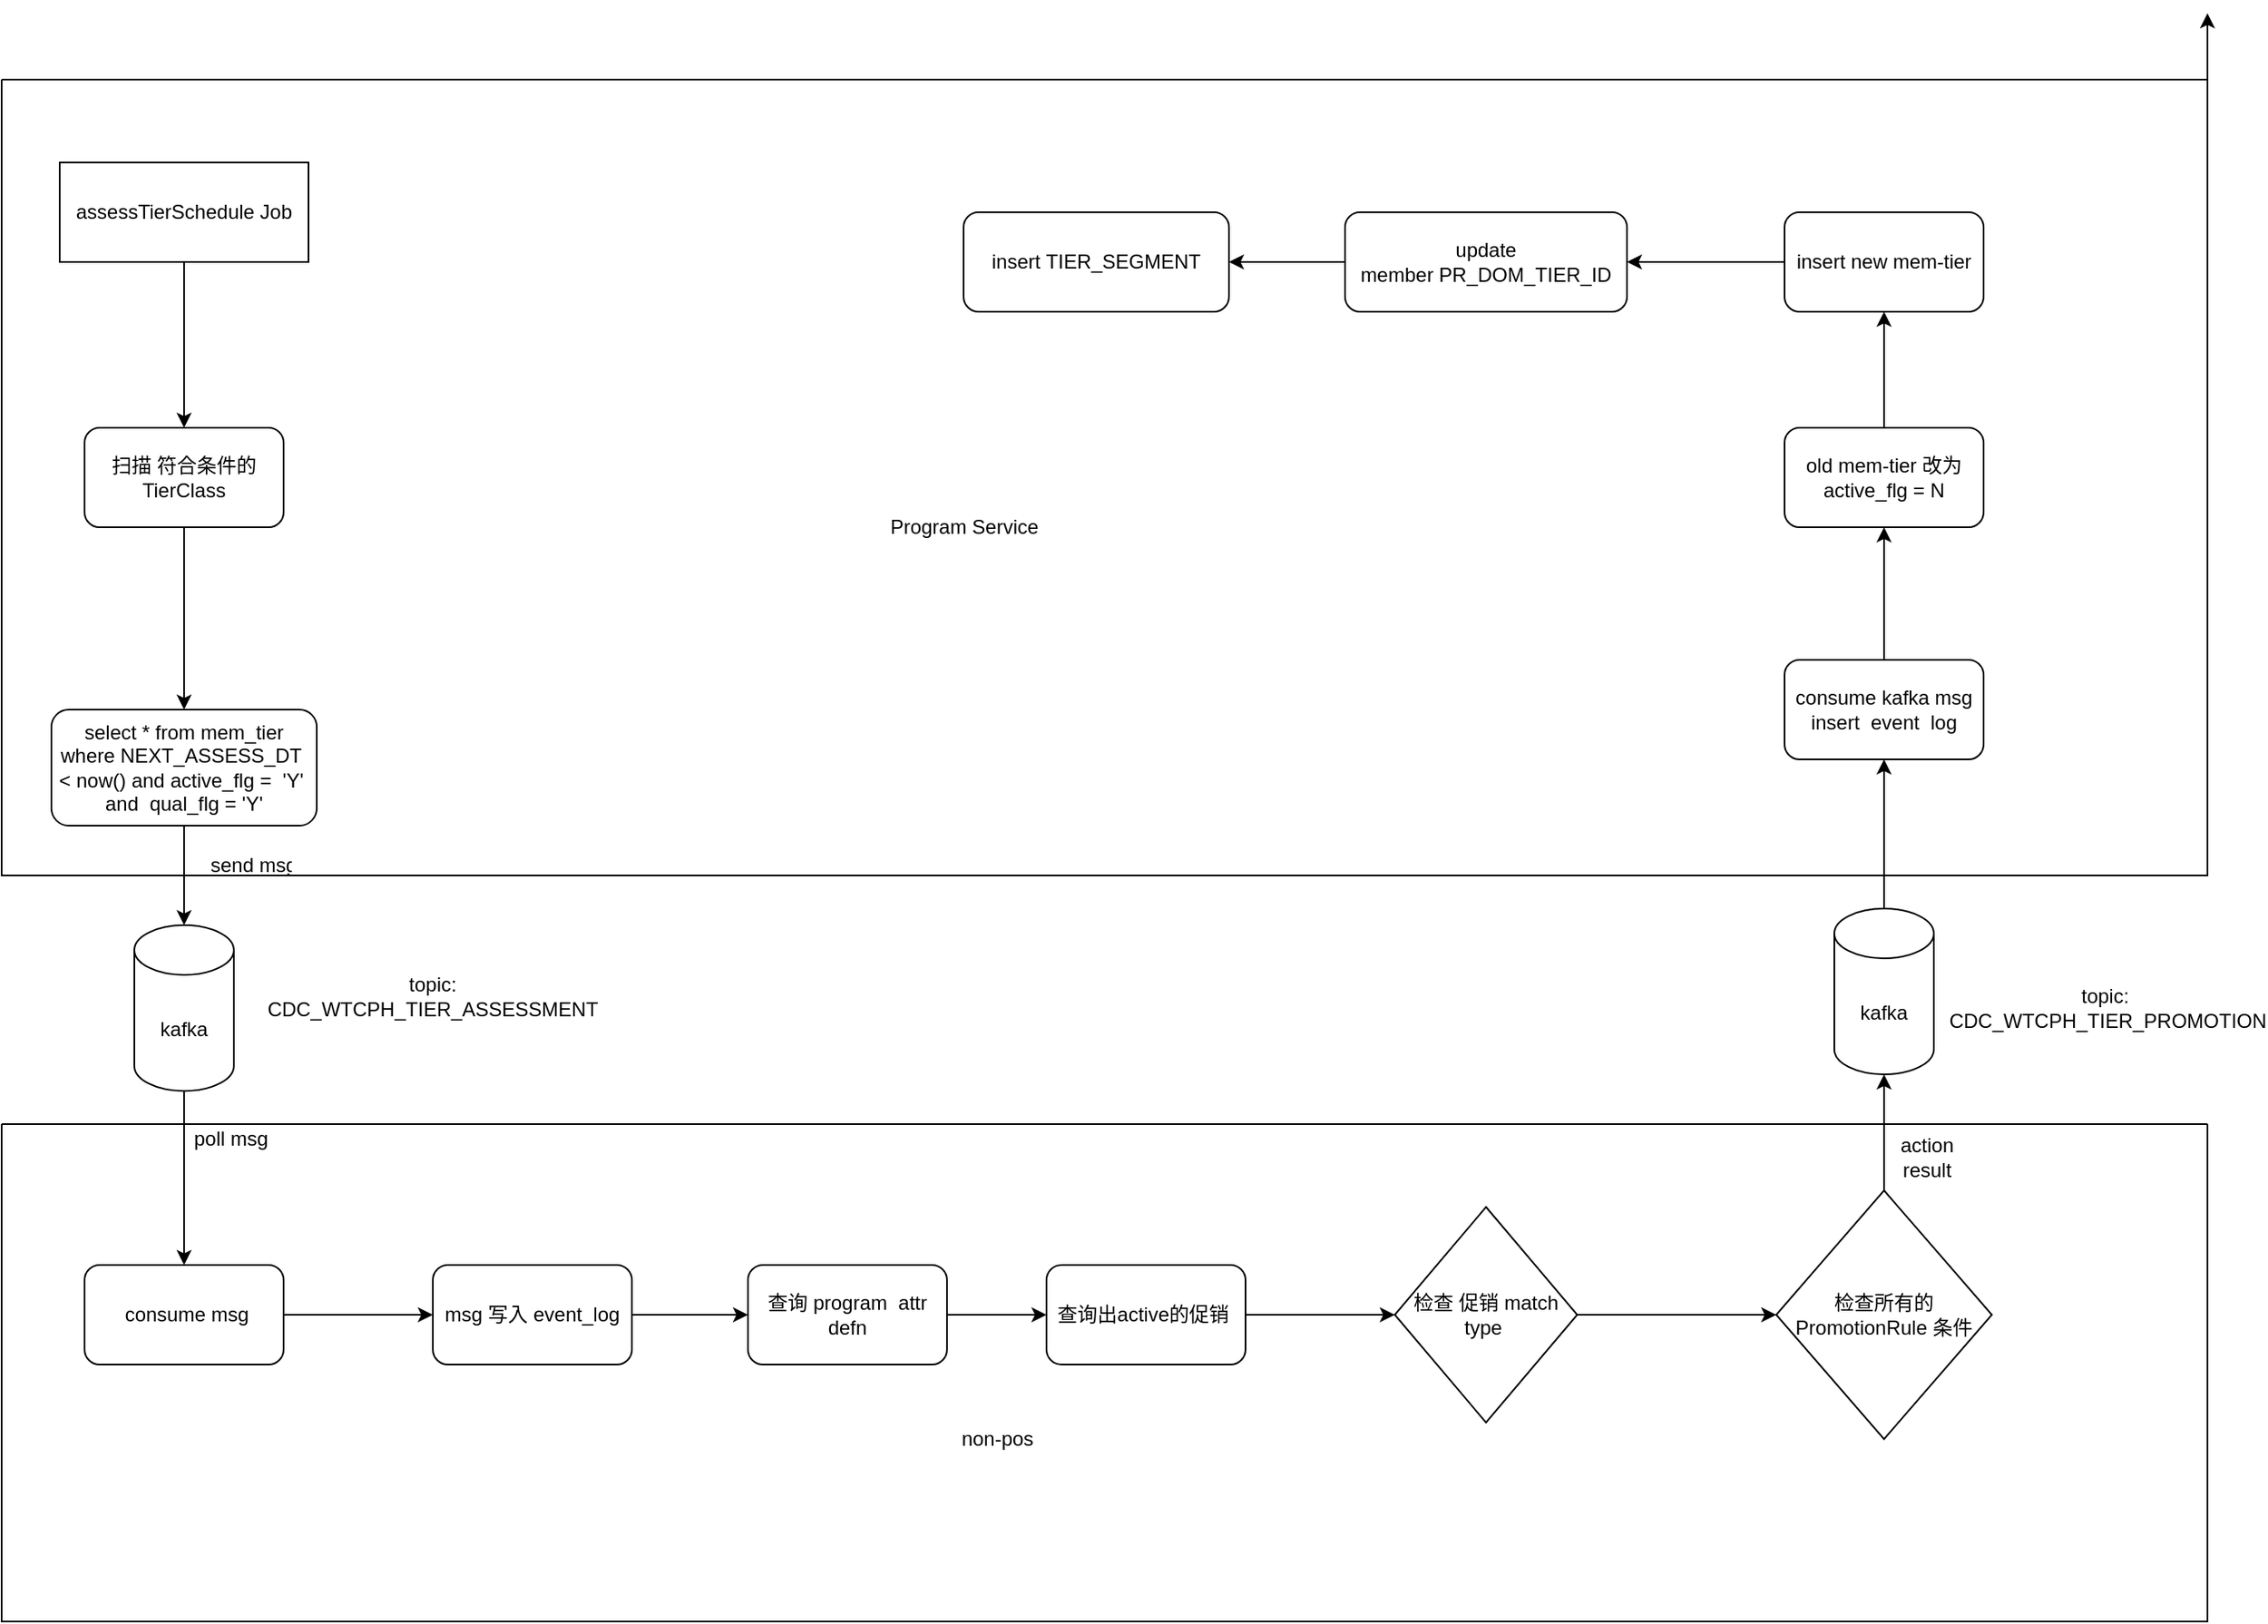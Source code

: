 <mxfile version="15.0.2" type="github"><diagram id="C5RBs43oDa-KdzZeNtuy" name="Page-1"><mxGraphModel dx="1619" dy="2074" grid="1" gridSize="10" guides="1" tooltips="1" connect="1" arrows="1" fold="1" page="1" pageScale="1" pageWidth="827" pageHeight="1169" math="0" shadow="0"><root><mxCell id="WIyWlLk6GJQsqaUBKTNV-0"/><mxCell id="WIyWlLk6GJQsqaUBKTNV-1" parent="WIyWlLk6GJQsqaUBKTNV-0"/><mxCell id="BaY0gyDMzciejpsv58w8-12" style="edgeStyle=orthogonalEdgeStyle;rounded=0;orthogonalLoop=1;jettySize=auto;html=1;entryX=0.5;entryY=0;entryDx=0;entryDy=0;" edge="1" parent="WIyWlLk6GJQsqaUBKTNV-1" source="BaY0gyDMzciejpsv58w8-3" target="BaY0gyDMzciejpsv58w8-4"><mxGeometry relative="1" as="geometry"/></mxCell><mxCell id="BaY0gyDMzciejpsv58w8-11" style="edgeStyle=orthogonalEdgeStyle;rounded=0;orthogonalLoop=1;jettySize=auto;html=1;" edge="1" parent="WIyWlLk6GJQsqaUBKTNV-1" source="BaY0gyDMzciejpsv58w8-4" target="BaY0gyDMzciejpsv58w8-5"><mxGeometry relative="1" as="geometry"/></mxCell><mxCell id="BaY0gyDMzciejpsv58w8-4" value="select * from mem_tier where&amp;nbsp;NEXT_ASSESS_DT&amp;nbsp; &amp;lt; now() and active_flg =&amp;nbsp; 'Y'&amp;nbsp; and&amp;nbsp; qual_flg = 'Y'" style="rounded=1;whiteSpace=wrap;html=1;" vertex="1" parent="WIyWlLk6GJQsqaUBKTNV-1"><mxGeometry x="110" y="340" width="160" height="70" as="geometry"/></mxCell><mxCell id="BaY0gyDMzciejpsv58w8-14" style="edgeStyle=orthogonalEdgeStyle;rounded=0;orthogonalLoop=1;jettySize=auto;html=1;" edge="1" parent="WIyWlLk6GJQsqaUBKTNV-1" source="BaY0gyDMzciejpsv58w8-5" target="BaY0gyDMzciejpsv58w8-13"><mxGeometry relative="1" as="geometry"/></mxCell><mxCell id="BaY0gyDMzciejpsv58w8-5" value="kafka" style="shape=cylinder3;whiteSpace=wrap;html=1;boundedLbl=1;backgroundOutline=1;size=15;" vertex="1" parent="WIyWlLk6GJQsqaUBKTNV-1"><mxGeometry x="160" y="470" width="60" height="100" as="geometry"/></mxCell><mxCell id="BaY0gyDMzciejpsv58w8-6" value="topic: CDC_WTCPH_TIER_ASSESSMENT" style="text;html=1;strokeColor=none;align=center;verticalAlign=bottom;whiteSpace=wrap;rounded=0;" vertex="1" parent="WIyWlLk6GJQsqaUBKTNV-1"><mxGeometry x="320" y="510" width="40" height="20" as="geometry"/></mxCell><mxCell id="BaY0gyDMzciejpsv58w8-18" style="edgeStyle=orthogonalEdgeStyle;rounded=0;orthogonalLoop=1;jettySize=auto;html=1;entryX=0;entryY=0.5;entryDx=0;entryDy=0;" edge="1" parent="WIyWlLk6GJQsqaUBKTNV-1" source="BaY0gyDMzciejpsv58w8-13" target="BaY0gyDMzciejpsv58w8-17"><mxGeometry relative="1" as="geometry"/></mxCell><mxCell id="BaY0gyDMzciejpsv58w8-13" value="&amp;nbsp;consume msg" style="rounded=1;whiteSpace=wrap;html=1;fillColor=none;align=center;verticalAlign=middle;" vertex="1" parent="WIyWlLk6GJQsqaUBKTNV-1"><mxGeometry x="130" y="675" width="120" height="60" as="geometry"/></mxCell><mxCell id="BaY0gyDMzciejpsv58w8-15" value="poll msg" style="text;strokeColor=none;fillColor=none;align=left;verticalAlign=top;spacingLeft=4;spacingRight=4;overflow=hidden;rotatable=0;points=[[0,0.5],[1,0.5]];portConstraint=eastwest;" vertex="1" parent="WIyWlLk6GJQsqaUBKTNV-1"><mxGeometry x="190" y="585" width="60" height="26" as="geometry"/></mxCell><mxCell id="BaY0gyDMzciejpsv58w8-16" value="send msg" style="text;strokeColor=none;fillColor=none;align=left;verticalAlign=top;spacingLeft=4;spacingRight=4;overflow=hidden;rotatable=0;points=[[0,0.5],[1,0.5]];portConstraint=eastwest;" vertex="1" parent="WIyWlLk6GJQsqaUBKTNV-1"><mxGeometry x="200" y="420" width="60" height="26" as="geometry"/></mxCell><mxCell id="BaY0gyDMzciejpsv58w8-26" style="edgeStyle=orthogonalEdgeStyle;rounded=0;orthogonalLoop=1;jettySize=auto;html=1;entryX=0;entryY=0.5;entryDx=0;entryDy=0;" edge="1" parent="WIyWlLk6GJQsqaUBKTNV-1" source="BaY0gyDMzciejpsv58w8-17" target="BaY0gyDMzciejpsv58w8-22"><mxGeometry relative="1" as="geometry"/></mxCell><mxCell id="BaY0gyDMzciejpsv58w8-17" value="msg 写入 event_log" style="rounded=1;whiteSpace=wrap;html=1;fillColor=none;align=center;verticalAlign=middle;" vertex="1" parent="WIyWlLk6GJQsqaUBKTNV-1"><mxGeometry x="340" y="675" width="120" height="60" as="geometry"/></mxCell><mxCell id="BaY0gyDMzciejpsv58w8-48" style="edgeStyle=orthogonalEdgeStyle;rounded=0;orthogonalLoop=1;jettySize=auto;html=1;exitX=1;exitY=0;exitDx=0;exitDy=0;" edge="1" parent="WIyWlLk6GJQsqaUBKTNV-1" source="BaY0gyDMzciejpsv58w8-19"><mxGeometry relative="1" as="geometry"><mxPoint x="1410" y="-80" as="targetPoint"/></mxGeometry></mxCell><mxCell id="BaY0gyDMzciejpsv58w8-19" value="" style="swimlane;startSize=0;fillColor=none;align=center;verticalAlign=middle;" vertex="1" parent="WIyWlLk6GJQsqaUBKTNV-1"><mxGeometry x="80" y="-40" width="1330" height="480" as="geometry"/></mxCell><mxCell id="BaY0gyDMzciejpsv58w8-0" value="assessTierSchedule&amp;nbsp;Job" style="rounded=0;whiteSpace=wrap;html=1;" vertex="1" parent="BaY0gyDMzciejpsv58w8-19"><mxGeometry x="35" y="50" width="150" height="60" as="geometry"/></mxCell><mxCell id="BaY0gyDMzciejpsv58w8-20" value="Program Service" style="text;html=1;align=center;verticalAlign=middle;resizable=0;points=[];autosize=1;strokeColor=none;" vertex="1" parent="BaY0gyDMzciejpsv58w8-19"><mxGeometry x="530" y="260" width="100" height="20" as="geometry"/></mxCell><mxCell id="BaY0gyDMzciejpsv58w8-51" style="edgeStyle=orthogonalEdgeStyle;rounded=0;orthogonalLoop=1;jettySize=auto;html=1;" edge="1" parent="BaY0gyDMzciejpsv58w8-19" source="BaY0gyDMzciejpsv58w8-40" target="BaY0gyDMzciejpsv58w8-41"><mxGeometry relative="1" as="geometry"/></mxCell><mxCell id="BaY0gyDMzciejpsv58w8-40" value="consume kafka msg&lt;br&gt;insert&amp;nbsp; event&amp;nbsp; log" style="rounded=1;whiteSpace=wrap;html=1;fillColor=none;align=center;verticalAlign=middle;" vertex="1" parent="BaY0gyDMzciejpsv58w8-19"><mxGeometry x="1075" y="350" width="120" height="60" as="geometry"/></mxCell><mxCell id="BaY0gyDMzciejpsv58w8-52" style="edgeStyle=orthogonalEdgeStyle;rounded=0;orthogonalLoop=1;jettySize=auto;html=1;" edge="1" parent="BaY0gyDMzciejpsv58w8-19" source="BaY0gyDMzciejpsv58w8-41" target="BaY0gyDMzciejpsv58w8-44"><mxGeometry relative="1" as="geometry"/></mxCell><mxCell id="BaY0gyDMzciejpsv58w8-41" value="old mem-tier 改为 active_flg = N" style="rounded=1;whiteSpace=wrap;html=1;fillColor=none;align=center;verticalAlign=middle;" vertex="1" parent="BaY0gyDMzciejpsv58w8-19"><mxGeometry x="1075" y="210" width="120" height="60" as="geometry"/></mxCell><mxCell id="BaY0gyDMzciejpsv58w8-53" style="edgeStyle=orthogonalEdgeStyle;rounded=0;orthogonalLoop=1;jettySize=auto;html=1;entryX=1;entryY=0.5;entryDx=0;entryDy=0;" edge="1" parent="BaY0gyDMzciejpsv58w8-19" source="BaY0gyDMzciejpsv58w8-44" target="BaY0gyDMzciejpsv58w8-46"><mxGeometry relative="1" as="geometry"/></mxCell><mxCell id="BaY0gyDMzciejpsv58w8-44" value="insert new mem-tier" style="rounded=1;whiteSpace=wrap;html=1;fillColor=none;align=center;verticalAlign=middle;" vertex="1" parent="BaY0gyDMzciejpsv58w8-19"><mxGeometry x="1075" y="80" width="120" height="60" as="geometry"/></mxCell><mxCell id="BaY0gyDMzciejpsv58w8-54" style="edgeStyle=orthogonalEdgeStyle;rounded=0;orthogonalLoop=1;jettySize=auto;html=1;entryX=1;entryY=0.5;entryDx=0;entryDy=0;" edge="1" parent="BaY0gyDMzciejpsv58w8-19" source="BaY0gyDMzciejpsv58w8-46" target="BaY0gyDMzciejpsv58w8-45"><mxGeometry relative="1" as="geometry"/></mxCell><mxCell id="BaY0gyDMzciejpsv58w8-46" value="update member&amp;nbsp;PR_DOM_TIER_ID" style="rounded=1;whiteSpace=wrap;html=1;fillColor=none;align=center;verticalAlign=middle;" vertex="1" parent="BaY0gyDMzciejpsv58w8-19"><mxGeometry x="810" y="80" width="170" height="60" as="geometry"/></mxCell><mxCell id="BaY0gyDMzciejpsv58w8-3" value="扫描 符合条件的TierClass" style="rounded=1;whiteSpace=wrap;html=1;" vertex="1" parent="BaY0gyDMzciejpsv58w8-19"><mxGeometry x="50" y="210" width="120" height="60" as="geometry"/></mxCell><mxCell id="BaY0gyDMzciejpsv58w8-8" style="edgeStyle=orthogonalEdgeStyle;rounded=0;orthogonalLoop=1;jettySize=auto;html=1;entryX=0.5;entryY=0;entryDx=0;entryDy=0;" edge="1" parent="BaY0gyDMzciejpsv58w8-19" source="BaY0gyDMzciejpsv58w8-0" target="BaY0gyDMzciejpsv58w8-3"><mxGeometry relative="1" as="geometry"/></mxCell><mxCell id="BaY0gyDMzciejpsv58w8-45" value="insert&amp;nbsp;TIER_SEGMENT" style="rounded=1;whiteSpace=wrap;html=1;fillColor=none;align=center;verticalAlign=middle;" vertex="1" parent="BaY0gyDMzciejpsv58w8-19"><mxGeometry x="580" y="80" width="160" height="60" as="geometry"/></mxCell><mxCell id="BaY0gyDMzciejpsv58w8-21" value="" style="swimlane;startSize=0;fillColor=none;align=center;verticalAlign=middle;" vertex="1" parent="WIyWlLk6GJQsqaUBKTNV-1"><mxGeometry x="80" y="590" width="1330" height="300" as="geometry"/></mxCell><mxCell id="BaY0gyDMzciejpsv58w8-27" style="edgeStyle=orthogonalEdgeStyle;rounded=0;orthogonalLoop=1;jettySize=auto;html=1;" edge="1" parent="BaY0gyDMzciejpsv58w8-21" source="BaY0gyDMzciejpsv58w8-22" target="BaY0gyDMzciejpsv58w8-23"><mxGeometry relative="1" as="geometry"/></mxCell><mxCell id="BaY0gyDMzciejpsv58w8-22" value="查询 program&amp;nbsp; attr defn" style="rounded=1;whiteSpace=wrap;html=1;fillColor=none;align=center;verticalAlign=middle;" vertex="1" parent="BaY0gyDMzciejpsv58w8-21"><mxGeometry x="450" y="85" width="120" height="60" as="geometry"/></mxCell><mxCell id="BaY0gyDMzciejpsv58w8-35" style="edgeStyle=orthogonalEdgeStyle;rounded=0;orthogonalLoop=1;jettySize=auto;html=1;" edge="1" parent="BaY0gyDMzciejpsv58w8-21" source="BaY0gyDMzciejpsv58w8-23" target="BaY0gyDMzciejpsv58w8-33"><mxGeometry relative="1" as="geometry"/></mxCell><mxCell id="BaY0gyDMzciejpsv58w8-23" value="查询出active的促销&amp;nbsp;" style="rounded=1;whiteSpace=wrap;html=1;fillColor=none;align=center;verticalAlign=middle;" vertex="1" parent="BaY0gyDMzciejpsv58w8-21"><mxGeometry x="630" y="85" width="120" height="60" as="geometry"/></mxCell><mxCell id="BaY0gyDMzciejpsv58w8-32" value="&lt;span&gt;检查所有的PromotionRule 条件&lt;/span&gt;" style="rhombus;whiteSpace=wrap;html=1;fillColor=none;align=center;verticalAlign=middle;" vertex="1" parent="BaY0gyDMzciejpsv58w8-21"><mxGeometry x="1070" y="40" width="130" height="150" as="geometry"/></mxCell><mxCell id="BaY0gyDMzciejpsv58w8-38" style="edgeStyle=orthogonalEdgeStyle;rounded=0;orthogonalLoop=1;jettySize=auto;html=1;entryX=0;entryY=0.5;entryDx=0;entryDy=0;" edge="1" parent="BaY0gyDMzciejpsv58w8-21" source="BaY0gyDMzciejpsv58w8-33" target="BaY0gyDMzciejpsv58w8-32"><mxGeometry relative="1" as="geometry"/></mxCell><mxCell id="BaY0gyDMzciejpsv58w8-33" value="&lt;span&gt;检查 促销&amp;nbsp;match type&amp;nbsp;&lt;/span&gt;" style="rhombus;whiteSpace=wrap;html=1;fillColor=none;align=center;verticalAlign=middle;" vertex="1" parent="BaY0gyDMzciejpsv58w8-21"><mxGeometry x="840" y="50" width="110" height="130" as="geometry"/></mxCell><mxCell id="BaY0gyDMzciejpsv58w8-30" value="non-pos" style="text;html=1;align=center;verticalAlign=middle;resizable=0;points=[];autosize=1;strokeColor=none;" vertex="1" parent="BaY0gyDMzciejpsv58w8-21"><mxGeometry x="570" y="180" width="60" height="20" as="geometry"/></mxCell><mxCell id="BaY0gyDMzciejpsv58w8-43" value="action result" style="text;html=1;strokeColor=none;fillColor=none;align=center;verticalAlign=middle;whiteSpace=wrap;rounded=0;" vertex="1" parent="BaY0gyDMzciejpsv58w8-21"><mxGeometry x="1141" y="10" width="40" height="20" as="geometry"/></mxCell><mxCell id="BaY0gyDMzciejpsv58w8-50" style="edgeStyle=orthogonalEdgeStyle;rounded=0;orthogonalLoop=1;jettySize=auto;html=1;entryX=0.5;entryY=1;entryDx=0;entryDy=0;" edge="1" parent="WIyWlLk6GJQsqaUBKTNV-1" source="BaY0gyDMzciejpsv58w8-36" target="BaY0gyDMzciejpsv58w8-40"><mxGeometry relative="1" as="geometry"/></mxCell><mxCell id="BaY0gyDMzciejpsv58w8-36" value="kafka" style="shape=cylinder3;whiteSpace=wrap;html=1;boundedLbl=1;backgroundOutline=1;size=15;" vertex="1" parent="WIyWlLk6GJQsqaUBKTNV-1"><mxGeometry x="1185" y="460" width="60" height="100" as="geometry"/></mxCell><mxCell id="BaY0gyDMzciejpsv58w8-37" value="topic:&amp;nbsp; CDC_WTCPH_TIER_PROMOTION" style="text;html=1;strokeColor=none;fillColor=none;align=center;verticalAlign=middle;whiteSpace=wrap;rounded=0;" vertex="1" parent="WIyWlLk6GJQsqaUBKTNV-1"><mxGeometry x="1330" y="510" width="40" height="20" as="geometry"/></mxCell><mxCell id="BaY0gyDMzciejpsv58w8-39" style="edgeStyle=orthogonalEdgeStyle;rounded=0;orthogonalLoop=1;jettySize=auto;html=1;entryX=0.5;entryY=1;entryDx=0;entryDy=0;entryPerimeter=0;" edge="1" parent="WIyWlLk6GJQsqaUBKTNV-1" source="BaY0gyDMzciejpsv58w8-32" target="BaY0gyDMzciejpsv58w8-36"><mxGeometry relative="1" as="geometry"/></mxCell></root></mxGraphModel></diagram></mxfile>